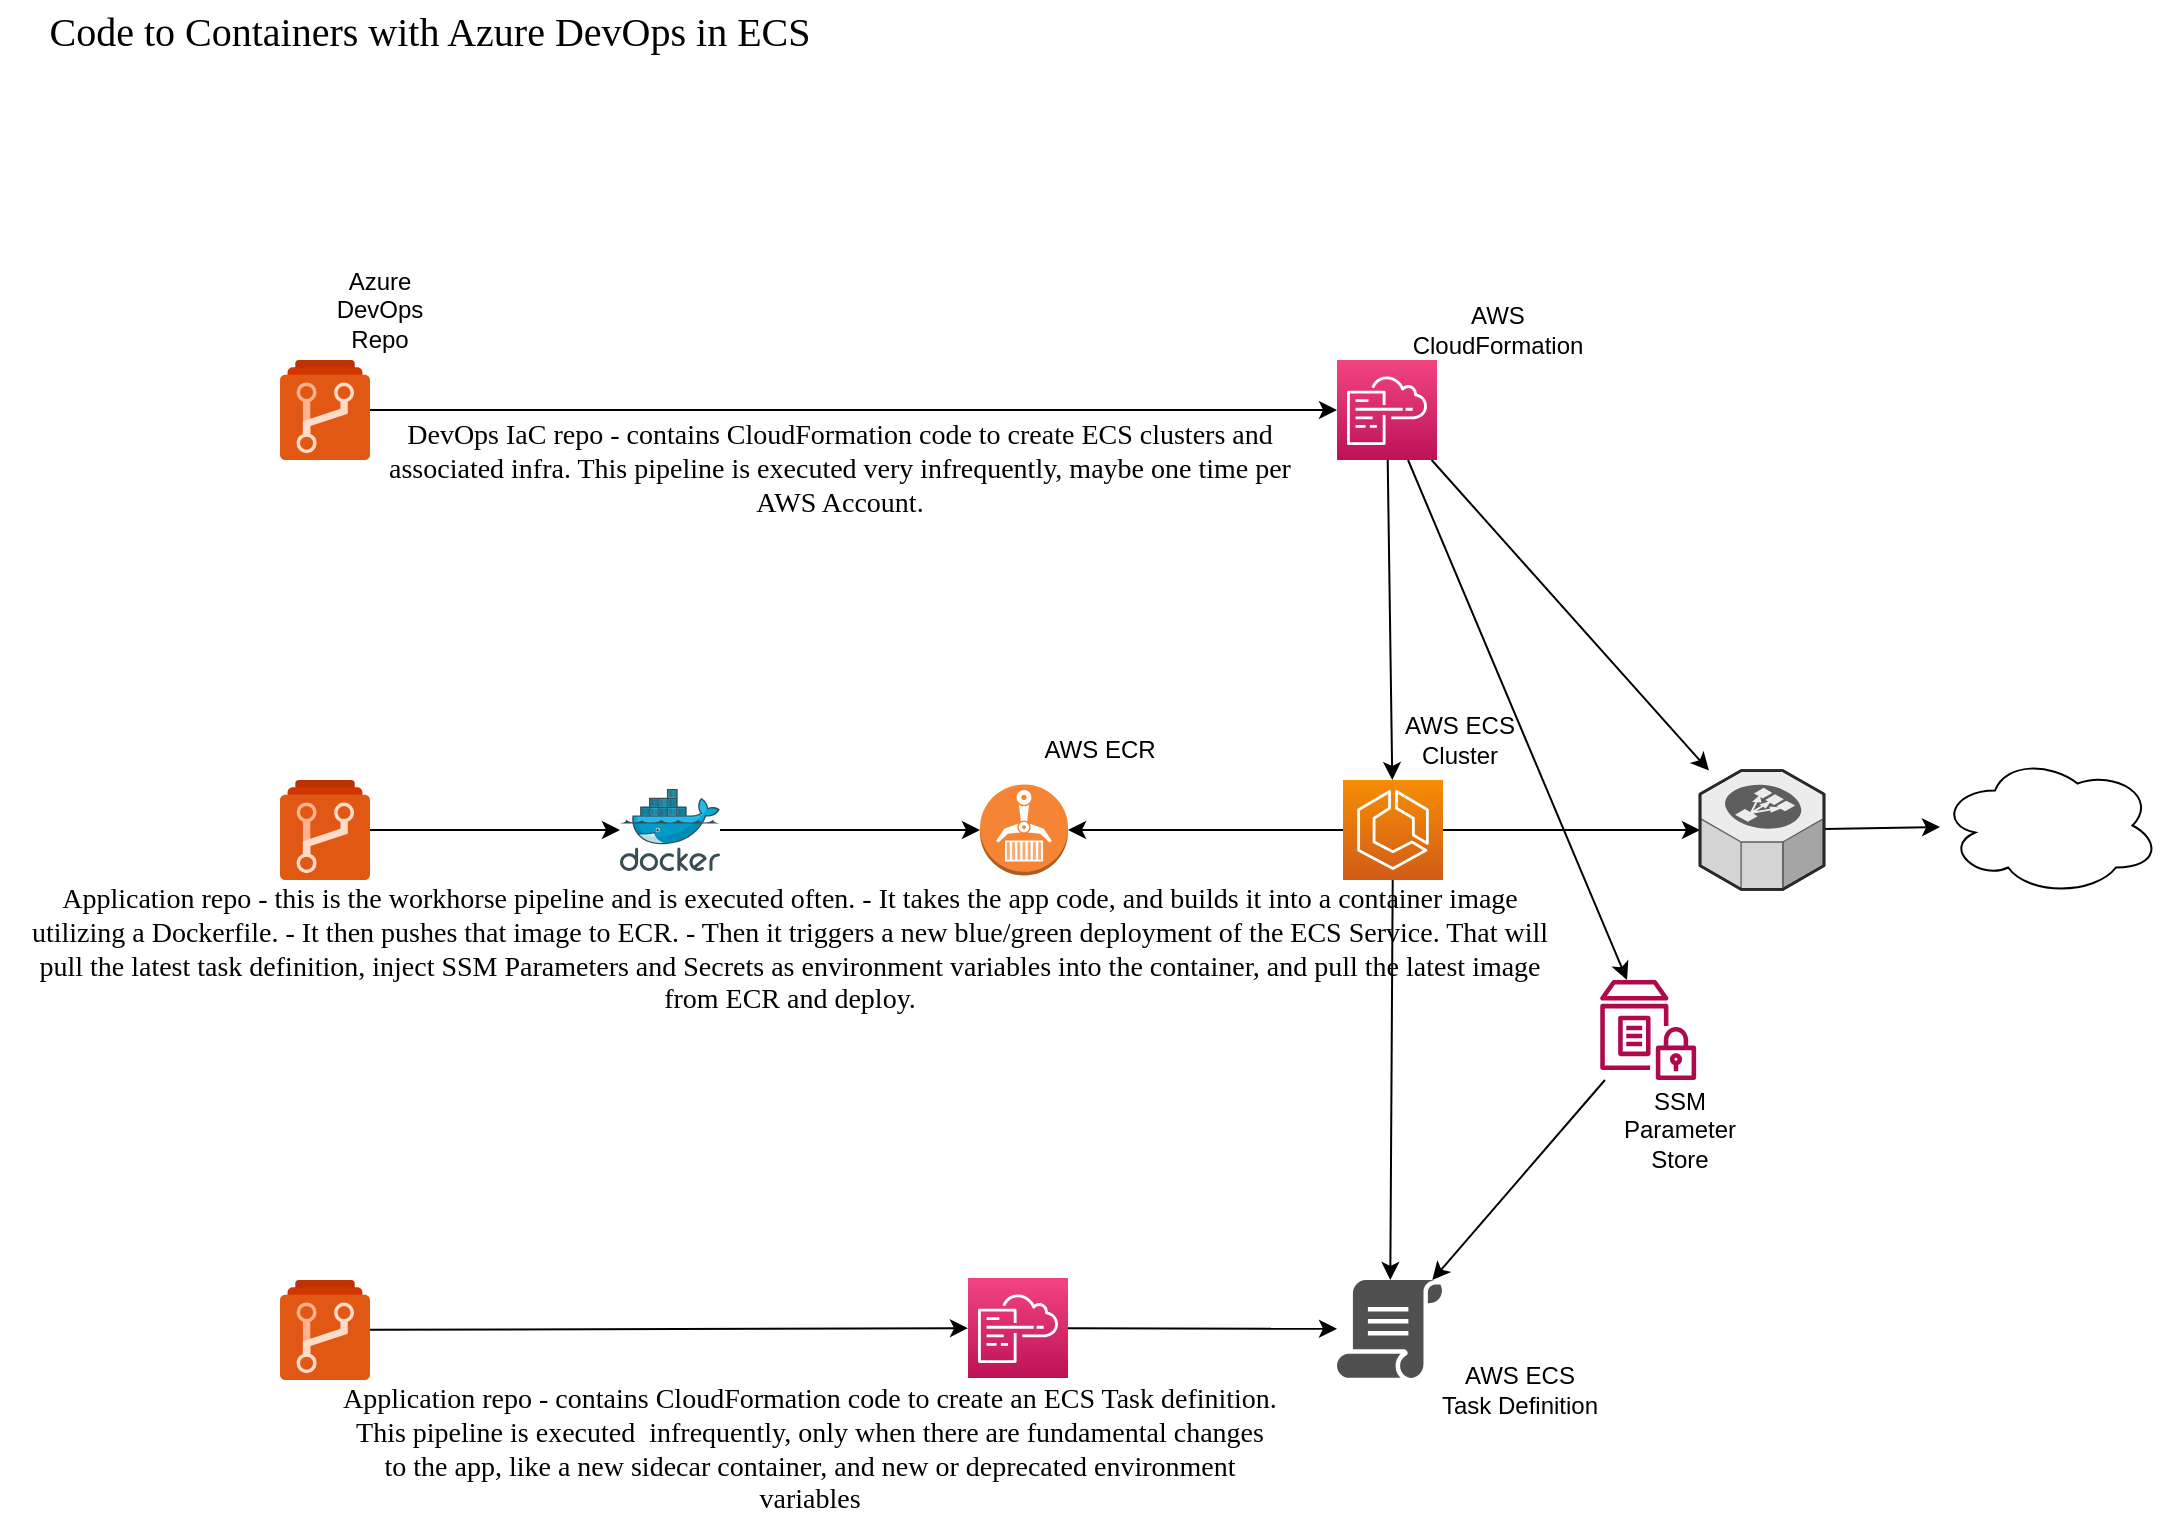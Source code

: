 <mxfile>
    <diagram name="Page-1" id="74e2e168-ea6b-b213-b513-2b3c1d86103e">
        <mxGraphModel dx="1386" dy="678" grid="1" gridSize="10" guides="1" tooltips="1" connect="1" arrows="1" fold="1" page="1" pageScale="1" pageWidth="1100" pageHeight="850" background="#ffffff" math="0" shadow="0">
            <root>
                <mxCell id="0"/>
                <mxCell id="1" parent="0"/>
                <mxCell id="13" style="edgeStyle=none;html=1;" parent="1" source="2" target="4" edge="1">
                    <mxGeometry relative="1" as="geometry"/>
                </mxCell>
                <mxCell id="2" value="" style="sketch=0;aspect=fixed;html=1;points=[];align=center;image;fontSize=12;image=img/lib/mscae/Azure_Repos.svg;" parent="1" vertex="1">
                    <mxGeometry x="140" y="390" width="45" height="50" as="geometry"/>
                </mxCell>
                <mxCell id="14" style="edgeStyle=none;html=1;entryX=0;entryY=0.5;entryDx=0;entryDy=0;entryPerimeter=0;" parent="1" source="4" target="5" edge="1">
                    <mxGeometry relative="1" as="geometry"/>
                </mxCell>
                <mxCell id="4" value="" style="sketch=0;aspect=fixed;html=1;points=[];align=center;image;fontSize=12;image=img/lib/mscae/Docker.svg;" parent="1" vertex="1">
                    <mxGeometry x="310" y="394.5" width="50" height="41" as="geometry"/>
                </mxCell>
                <mxCell id="5" value="" style="outlineConnect=0;dashed=0;verticalLabelPosition=bottom;verticalAlign=top;align=center;html=1;shape=mxgraph.aws3.ecr;fillColor=#F58534;gradientColor=none;" parent="1" vertex="1">
                    <mxGeometry x="490" y="392.25" width="44" height="45.5" as="geometry"/>
                </mxCell>
                <mxCell id="11" value="" style="edgeStyle=none;html=1;" parent="1" source="7" target="8" edge="1">
                    <mxGeometry relative="1" as="geometry"/>
                </mxCell>
                <mxCell id="12" style="edgeStyle=none;html=1;entryX=1;entryY=0.5;entryDx=0;entryDy=0;entryPerimeter=0;" parent="1" source="7" target="5" edge="1">
                    <mxGeometry relative="1" as="geometry">
                        <mxPoint x="540" y="485" as="targetPoint"/>
                    </mxGeometry>
                </mxCell>
                <mxCell id="30" value="" style="edgeStyle=none;html=1;" parent="1" source="7" target="29" edge="1">
                    <mxGeometry relative="1" as="geometry"/>
                </mxCell>
                <mxCell id="7" value="" style="sketch=0;points=[[0,0,0],[0.25,0,0],[0.5,0,0],[0.75,0,0],[1,0,0],[0,1,0],[0.25,1,0],[0.5,1,0],[0.75,1,0],[1,1,0],[0,0.25,0],[0,0.5,0],[0,0.75,0],[1,0.25,0],[1,0.5,0],[1,0.75,0]];outlineConnect=0;fontColor=#232F3E;gradientColor=#F78E04;gradientDirection=north;fillColor=#D05C17;strokeColor=#ffffff;dashed=0;verticalLabelPosition=bottom;verticalAlign=top;align=center;html=1;fontSize=12;fontStyle=0;aspect=fixed;shape=mxgraph.aws4.resourceIcon;resIcon=mxgraph.aws4.ecs;" parent="1" vertex="1">
                    <mxGeometry x="671.5" y="390" width="50" height="50" as="geometry"/>
                </mxCell>
                <mxCell id="10" value="" style="edgeStyle=none;html=1;" parent="1" source="8" target="9" edge="1">
                    <mxGeometry relative="1" as="geometry"/>
                </mxCell>
                <mxCell id="8" value="" style="verticalLabelPosition=bottom;html=1;verticalAlign=top;strokeWidth=1;align=center;outlineConnect=0;dashed=0;outlineConnect=0;shape=mxgraph.aws3d.elasticLoadBalancing;fillColor=#ECECEC;strokeColor=#5E5E5E;aspect=fixed;" parent="1" vertex="1">
                    <mxGeometry x="850" y="385.29" width="62" height="59.42" as="geometry"/>
                </mxCell>
                <mxCell id="9" value="" style="ellipse;shape=cloud;whiteSpace=wrap;html=1;" parent="1" vertex="1">
                    <mxGeometry x="970" y="377.75" width="110" height="70" as="geometry"/>
                </mxCell>
                <mxCell id="27" value="" style="edgeStyle=none;html=1;" parent="1" source="16" target="26" edge="1">
                    <mxGeometry relative="1" as="geometry"/>
                </mxCell>
                <mxCell id="16" value="" style="sketch=0;aspect=fixed;html=1;points=[];align=center;image;fontSize=12;image=img/lib/mscae/Azure_Repos.svg;" parent="1" vertex="1">
                    <mxGeometry x="140" y="180" width="45" height="50" as="geometry"/>
                </mxCell>
                <mxCell id="28" value="" style="edgeStyle=none;html=1;" parent="1" source="26" target="7" edge="1">
                    <mxGeometry relative="1" as="geometry"/>
                </mxCell>
                <mxCell id="36" style="edgeStyle=none;html=1;fontFamily=Georgia;fontSize=16;" parent="1" source="26" target="8" edge="1">
                    <mxGeometry relative="1" as="geometry"/>
                </mxCell>
                <mxCell id="40" style="edgeStyle=none;html=1;fontFamily=Georgia;fontSize=14;" parent="1" source="26" target="39" edge="1">
                    <mxGeometry relative="1" as="geometry"/>
                </mxCell>
                <mxCell id="26" value="" style="sketch=0;points=[[0,0,0],[0.25,0,0],[0.5,0,0],[0.75,0,0],[1,0,0],[0,1,0],[0.25,1,0],[0.5,1,0],[0.75,1,0],[1,1,0],[0,0.25,0],[0,0.5,0],[0,0.75,0],[1,0.25,0],[1,0.5,0],[1,0.75,0]];points=[[0,0,0],[0.25,0,0],[0.5,0,0],[0.75,0,0],[1,0,0],[0,1,0],[0.25,1,0],[0.5,1,0],[0.75,1,0],[1,1,0],[0,0.25,0],[0,0.5,0],[0,0.75,0],[1,0.25,0],[1,0.5,0],[1,0.75,0]];outlineConnect=0;fontColor=#232F3E;gradientColor=#F34482;gradientDirection=north;fillColor=#BC1356;strokeColor=#ffffff;dashed=0;verticalLabelPosition=bottom;verticalAlign=top;align=center;html=1;fontSize=12;fontStyle=0;aspect=fixed;shape=mxgraph.aws4.resourceIcon;resIcon=mxgraph.aws4.cloudformation;" parent="1" vertex="1">
                    <mxGeometry x="668.5" y="180" width="50" height="50" as="geometry"/>
                </mxCell>
                <mxCell id="29" value="" style="sketch=0;pointerEvents=1;shadow=0;dashed=0;html=1;strokeColor=none;fillColor=#505050;labelPosition=center;verticalLabelPosition=bottom;verticalAlign=top;outlineConnect=0;align=center;shape=mxgraph.office.concepts.script;" parent="1" vertex="1">
                    <mxGeometry x="668.5" y="640" width="53" height="49" as="geometry"/>
                </mxCell>
                <mxCell id="31" value="" style="edgeStyle=none;html=1;" parent="1" source="32" target="33" edge="1">
                    <mxGeometry relative="1" as="geometry"/>
                </mxCell>
                <mxCell id="32" value="" style="sketch=0;aspect=fixed;html=1;points=[];align=center;image;fontSize=12;image=img/lib/mscae/Azure_Repos.svg;" parent="1" vertex="1">
                    <mxGeometry x="140" y="640" width="45" height="50" as="geometry"/>
                </mxCell>
                <mxCell id="34" value="" style="edgeStyle=none;html=1;" parent="1" source="33" target="29" edge="1">
                    <mxGeometry relative="1" as="geometry"/>
                </mxCell>
                <mxCell id="33" value="" style="sketch=0;points=[[0,0,0],[0.25,0,0],[0.5,0,0],[0.75,0,0],[1,0,0],[0,1,0],[0.25,1,0],[0.5,1,0],[0.75,1,0],[1,1,0],[0,0.25,0],[0,0.5,0],[0,0.75,0],[1,0.25,0],[1,0.5,0],[1,0.75,0]];points=[[0,0,0],[0.25,0,0],[0.5,0,0],[0.75,0,0],[1,0,0],[0,1,0],[0.25,1,0],[0.5,1,0],[0.75,1,0],[1,1,0],[0,0.25,0],[0,0.5,0],[0,0.75,0],[1,0.25,0],[1,0.5,0],[1,0.75,0]];outlineConnect=0;fontColor=#232F3E;gradientColor=#F34482;gradientDirection=north;fillColor=#BC1356;strokeColor=#ffffff;dashed=0;verticalLabelPosition=bottom;verticalAlign=top;align=center;html=1;fontSize=12;fontStyle=0;aspect=fixed;shape=mxgraph.aws4.resourceIcon;resIcon=mxgraph.aws4.cloudformation;" parent="1" vertex="1">
                    <mxGeometry x="484" y="639" width="50" height="50" as="geometry"/>
                </mxCell>
                <mxCell id="35" value="Code to Containers with Azure DevOps in ECS" style="text;html=1;strokeColor=none;fillColor=none;align=center;verticalAlign=middle;whiteSpace=wrap;rounded=0;fontFamily=Georgia;fontSize=20;" parent="1" vertex="1">
                    <mxGeometry width="430" height="30" as="geometry"/>
                </mxCell>
                <mxCell id="37" value="DevOps IaC repo - contains CloudFormation code to create ECS clusters and associated infra. This pipeline is executed very infrequently, maybe one time per AWS Account." style="text;html=1;strokeColor=none;fillColor=none;align=center;verticalAlign=middle;whiteSpace=wrap;rounded=0;fontFamily=Georgia;fontSize=14;" parent="1" vertex="1">
                    <mxGeometry x="185" y="220" width="470" height="30" as="geometry"/>
                </mxCell>
                <mxCell id="38" value="Application repo - contains CloudFormation code to create an ECS Task definition. This pipeline is executed&amp;nbsp; infrequently, only when there are fundamental changes to the app, like a new sidecar container, and new or deprecated environment variables" style="text;html=1;strokeColor=none;fillColor=none;align=center;verticalAlign=middle;whiteSpace=wrap;rounded=0;fontFamily=Georgia;fontSize=14;" parent="1" vertex="1">
                    <mxGeometry x="170" y="710" width="470" height="30" as="geometry"/>
                </mxCell>
                <mxCell id="42" style="edgeStyle=none;html=1;fontFamily=Georgia;fontSize=14;" parent="1" source="39" target="29" edge="1">
                    <mxGeometry relative="1" as="geometry"/>
                </mxCell>
                <mxCell id="39" value="" style="sketch=0;outlineConnect=0;fontColor=#232F3E;gradientColor=none;fillColor=#B0084D;strokeColor=none;dashed=0;verticalLabelPosition=bottom;verticalAlign=top;align=center;html=1;fontSize=12;fontStyle=0;aspect=fixed;pointerEvents=1;shape=mxgraph.aws4.parameter_store;fontFamily=Georgia;" parent="1" vertex="1">
                    <mxGeometry x="800" y="490" width="48.08" height="50" as="geometry"/>
                </mxCell>
                <mxCell id="43" value="Application repo - this is the workhorse pipeline and is executed often. - It takes the app code, and builds it into a container image utilizing a Dockerfile. - It then pushes that image to ECR. - Then it triggers a new blue/green deployment of the ECS Service. That will pull the latest task definition, inject SSM Parameters and Secrets as environment variables into the container, and pull the latest image from ECR and deploy." style="text;html=1;strokeColor=none;fillColor=none;align=center;verticalAlign=middle;whiteSpace=wrap;rounded=0;fontFamily=Georgia;fontSize=14;" parent="1" vertex="1">
                    <mxGeometry x="10" y="460" width="770" height="30" as="geometry"/>
                </mxCell>
                <mxCell id="44" value="SSM Parameter Store" style="text;html=1;strokeColor=none;fillColor=none;align=center;verticalAlign=middle;whiteSpace=wrap;rounded=0;" vertex="1" parent="1">
                    <mxGeometry x="810" y="550" width="60" height="30" as="geometry"/>
                </mxCell>
                <mxCell id="45" value="Azure DevOps Repo" style="text;html=1;strokeColor=none;fillColor=none;align=center;verticalAlign=middle;whiteSpace=wrap;rounded=0;" vertex="1" parent="1">
                    <mxGeometry x="160" y="140" width="60" height="30" as="geometry"/>
                </mxCell>
                <mxCell id="46" value="AWS CloudFormation" style="text;html=1;strokeColor=none;fillColor=none;align=center;verticalAlign=middle;whiteSpace=wrap;rounded=0;" vertex="1" parent="1">
                    <mxGeometry x="718.5" y="150" width="60" height="30" as="geometry"/>
                </mxCell>
                <mxCell id="47" value="AWS ECS Cluster" style="text;html=1;strokeColor=none;fillColor=none;align=center;verticalAlign=middle;whiteSpace=wrap;rounded=0;" vertex="1" parent="1">
                    <mxGeometry x="700" y="355.29" width="60" height="30" as="geometry"/>
                </mxCell>
                <mxCell id="48" value="AWS ECR" style="text;html=1;strokeColor=none;fillColor=none;align=center;verticalAlign=middle;whiteSpace=wrap;rounded=0;" vertex="1" parent="1">
                    <mxGeometry x="520" y="360.0" width="60" height="30" as="geometry"/>
                </mxCell>
                <mxCell id="49" value="AWS ECS Task Definition" style="text;html=1;strokeColor=none;fillColor=none;align=center;verticalAlign=middle;whiteSpace=wrap;rounded=0;" vertex="1" parent="1">
                    <mxGeometry x="718.5" y="680" width="81.5" height="30" as="geometry"/>
                </mxCell>
            </root>
        </mxGraphModel>
    </diagram>
</mxfile>
